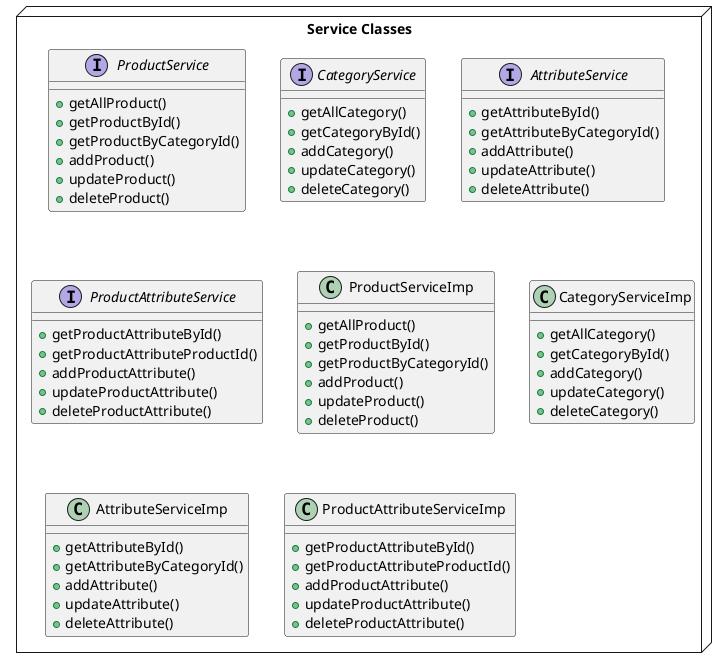 @startuml
node "Service Classes" {
    interface ProductService{
        + getAllProduct()
        + getProductById()
        + getProductByCategoryId()
        + addProduct()
        + updateProduct()
        + deleteProduct()
    }
    interface CategoryService{
        + getAllCategory()
        + getCategoryById()
        + addCategory()
        + updateCategory()
        + deleteCategory()
    }
    interface AttributeService{
        + getAttributeById()
        + getAttributeByCategoryId()
        + addAttribute()
        + updateAttribute()
        + deleteAttribute()
    }
    interface ProductAttributeService{
        + getProductAttributeById()
        + getProductAttributeProductId()
        + addProductAttribute()
        + updateProductAttribute()
        + deleteProductAttribute()
    }
    class ProductServiceImp{
        + getAllProduct()
        + getProductById()
        + getProductByCategoryId()
        + addProduct()
        + updateProduct()
        + deleteProduct()
    }
    class CategoryServiceImp{
        + getAllCategory()
        + getCategoryById()
        + addCategory()
        + updateCategory()
        + deleteCategory()
    }
    class AttributeServiceImp{
        + getAttributeById()
        + getAttributeByCategoryId()
        + addAttribute()
        + updateAttribute()
        + deleteAttribute()
    }
    class ProductAttributeServiceImp{
        + getProductAttributeById()
        + getProductAttributeProductId()
        + addProductAttribute()
        + updateProductAttribute()
        + deleteProductAttribute()
    }
}
@enduml